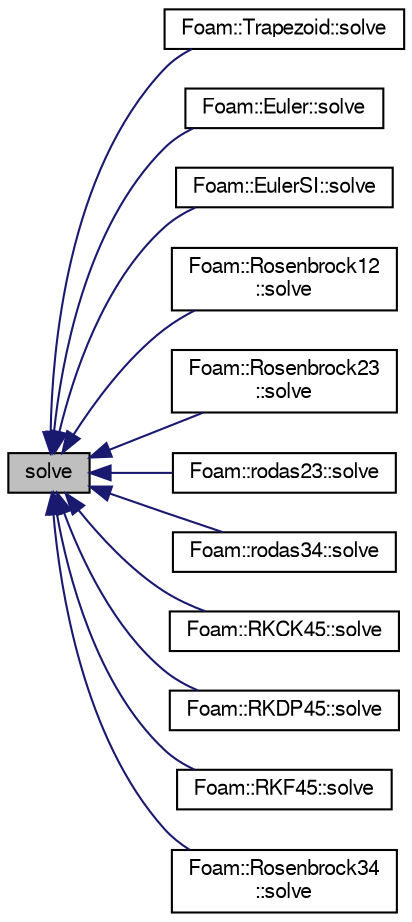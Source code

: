 digraph "solve"
{
  bgcolor="transparent";
  edge [fontname="FreeSans",fontsize="10",labelfontname="FreeSans",labelfontsize="10"];
  node [fontname="FreeSans",fontsize="10",shape=record];
  rankdir="LR";
  Node1 [label="solve",height=0.2,width=0.4,color="black", fillcolor="grey75", style="filled" fontcolor="black"];
  Node1 -> Node2 [dir="back",color="midnightblue",fontsize="10",style="solid",fontname="FreeSans"];
  Node2 [label="Foam::Trapezoid::solve",height=0.2,width=0.4,color="black",URL="$a02594.html#af94df0f5ac4a474332f5e80bd59ba6ba",tooltip="Solve the ODE system and the update the state. "];
  Node1 -> Node3 [dir="back",color="midnightblue",fontsize="10",style="solid",fontname="FreeSans"];
  Node3 [label="Foam::Euler::solve",height=0.2,width=0.4,color="black",URL="$a00657.html#af94df0f5ac4a474332f5e80bd59ba6ba",tooltip="Solve the ODE system and the update the state. "];
  Node1 -> Node4 [dir="back",color="midnightblue",fontsize="10",style="solid",fontname="FreeSans"];
  Node4 [label="Foam::EulerSI::solve",height=0.2,width=0.4,color="black",URL="$a00662.html#af94df0f5ac4a474332f5e80bd59ba6ba",tooltip="Solve the ODE system and the update the state. "];
  Node1 -> Node5 [dir="back",color="midnightblue",fontsize="10",style="solid",fontname="FreeSans"];
  Node5 [label="Foam::Rosenbrock12\l::solve",height=0.2,width=0.4,color="black",URL="$a02148.html#af94df0f5ac4a474332f5e80bd59ba6ba",tooltip="Solve the ODE system and the update the state. "];
  Node1 -> Node6 [dir="back",color="midnightblue",fontsize="10",style="solid",fontname="FreeSans"];
  Node6 [label="Foam::Rosenbrock23\l::solve",height=0.2,width=0.4,color="black",URL="$a02149.html#af94df0f5ac4a474332f5e80bd59ba6ba",tooltip="Solve the ODE system and the update the state. "];
  Node1 -> Node7 [dir="back",color="midnightblue",fontsize="10",style="solid",fontname="FreeSans"];
  Node7 [label="Foam::rodas23::solve",height=0.2,width=0.4,color="black",URL="$a02146.html#af94df0f5ac4a474332f5e80bd59ba6ba",tooltip="Solve the ODE system and the update the state. "];
  Node1 -> Node8 [dir="back",color="midnightblue",fontsize="10",style="solid",fontname="FreeSans"];
  Node8 [label="Foam::rodas34::solve",height=0.2,width=0.4,color="black",URL="$a02147.html#af94df0f5ac4a474332f5e80bd59ba6ba",tooltip="Solve the ODE system and the update the state. "];
  Node1 -> Node9 [dir="back",color="midnightblue",fontsize="10",style="solid",fontname="FreeSans"];
  Node9 [label="Foam::RKCK45::solve",height=0.2,width=0.4,color="black",URL="$a02142.html#af94df0f5ac4a474332f5e80bd59ba6ba",tooltip="Solve the ODE system and the update the state. "];
  Node1 -> Node10 [dir="back",color="midnightblue",fontsize="10",style="solid",fontname="FreeSans"];
  Node10 [label="Foam::RKDP45::solve",height=0.2,width=0.4,color="black",URL="$a02143.html#af94df0f5ac4a474332f5e80bd59ba6ba",tooltip="Solve the ODE system and the update the state. "];
  Node1 -> Node11 [dir="back",color="midnightblue",fontsize="10",style="solid",fontname="FreeSans"];
  Node11 [label="Foam::RKF45::solve",height=0.2,width=0.4,color="black",URL="$a02144.html#af94df0f5ac4a474332f5e80bd59ba6ba",tooltip="Solve the ODE system and the update the state. "];
  Node1 -> Node12 [dir="back",color="midnightblue",fontsize="10",style="solid",fontname="FreeSans"];
  Node12 [label="Foam::Rosenbrock34\l::solve",height=0.2,width=0.4,color="black",URL="$a02150.html#af94df0f5ac4a474332f5e80bd59ba6ba",tooltip="Solve the ODE system and the update the state. "];
}
